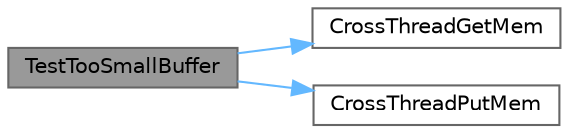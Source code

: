 digraph "TestTooSmallBuffer"
{
 // LATEX_PDF_SIZE
  bgcolor="transparent";
  edge [fontname=Helvetica,fontsize=10,labelfontname=Helvetica,labelfontsize=10];
  node [fontname=Helvetica,fontsize=10,shape=box,height=0.2,width=0.4];
  rankdir="LR";
  Node1 [id="Node000001",label="TestTooSmallBuffer",height=0.2,width=0.4,color="gray40", fillcolor="grey60", style="filled", fontcolor="black",tooltip=" "];
  Node1 -> Node2 [id="edge1_Node000001_Node000002",color="steelblue1",style="solid",tooltip=" "];
  Node2 [id="Node000002",label="CrossThreadGetMem",height=0.2,width=0.4,color="grey40", fillcolor="white", style="filled",URL="$test__malloc__pools_8cpp.html#aa45e3e83f6624fcf01b8695384a14207",tooltip=" "];
  Node1 -> Node3 [id="edge2_Node000001_Node000003",color="steelblue1",style="solid",tooltip=" "];
  Node3 [id="Node000003",label="CrossThreadPutMem",height=0.2,width=0.4,color="grey40", fillcolor="white", style="filled",URL="$test__malloc__pools_8cpp.html#a96b9b977d62a78ffeceddccc6b49c32b",tooltip=" "];
}
